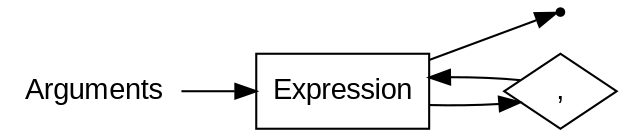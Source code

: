 digraph ARGUMENTS {
  rankdir=LR;
  node [fontname="Arial"];
  start [label="Arguments" shape=plaintext];
  end [label="" shape=point];
  A [label="Expression" shape=box];
  B [label="," shape=diamond];
  start -> A;
  A -> B;
  A -> end;
  B -> A;
}